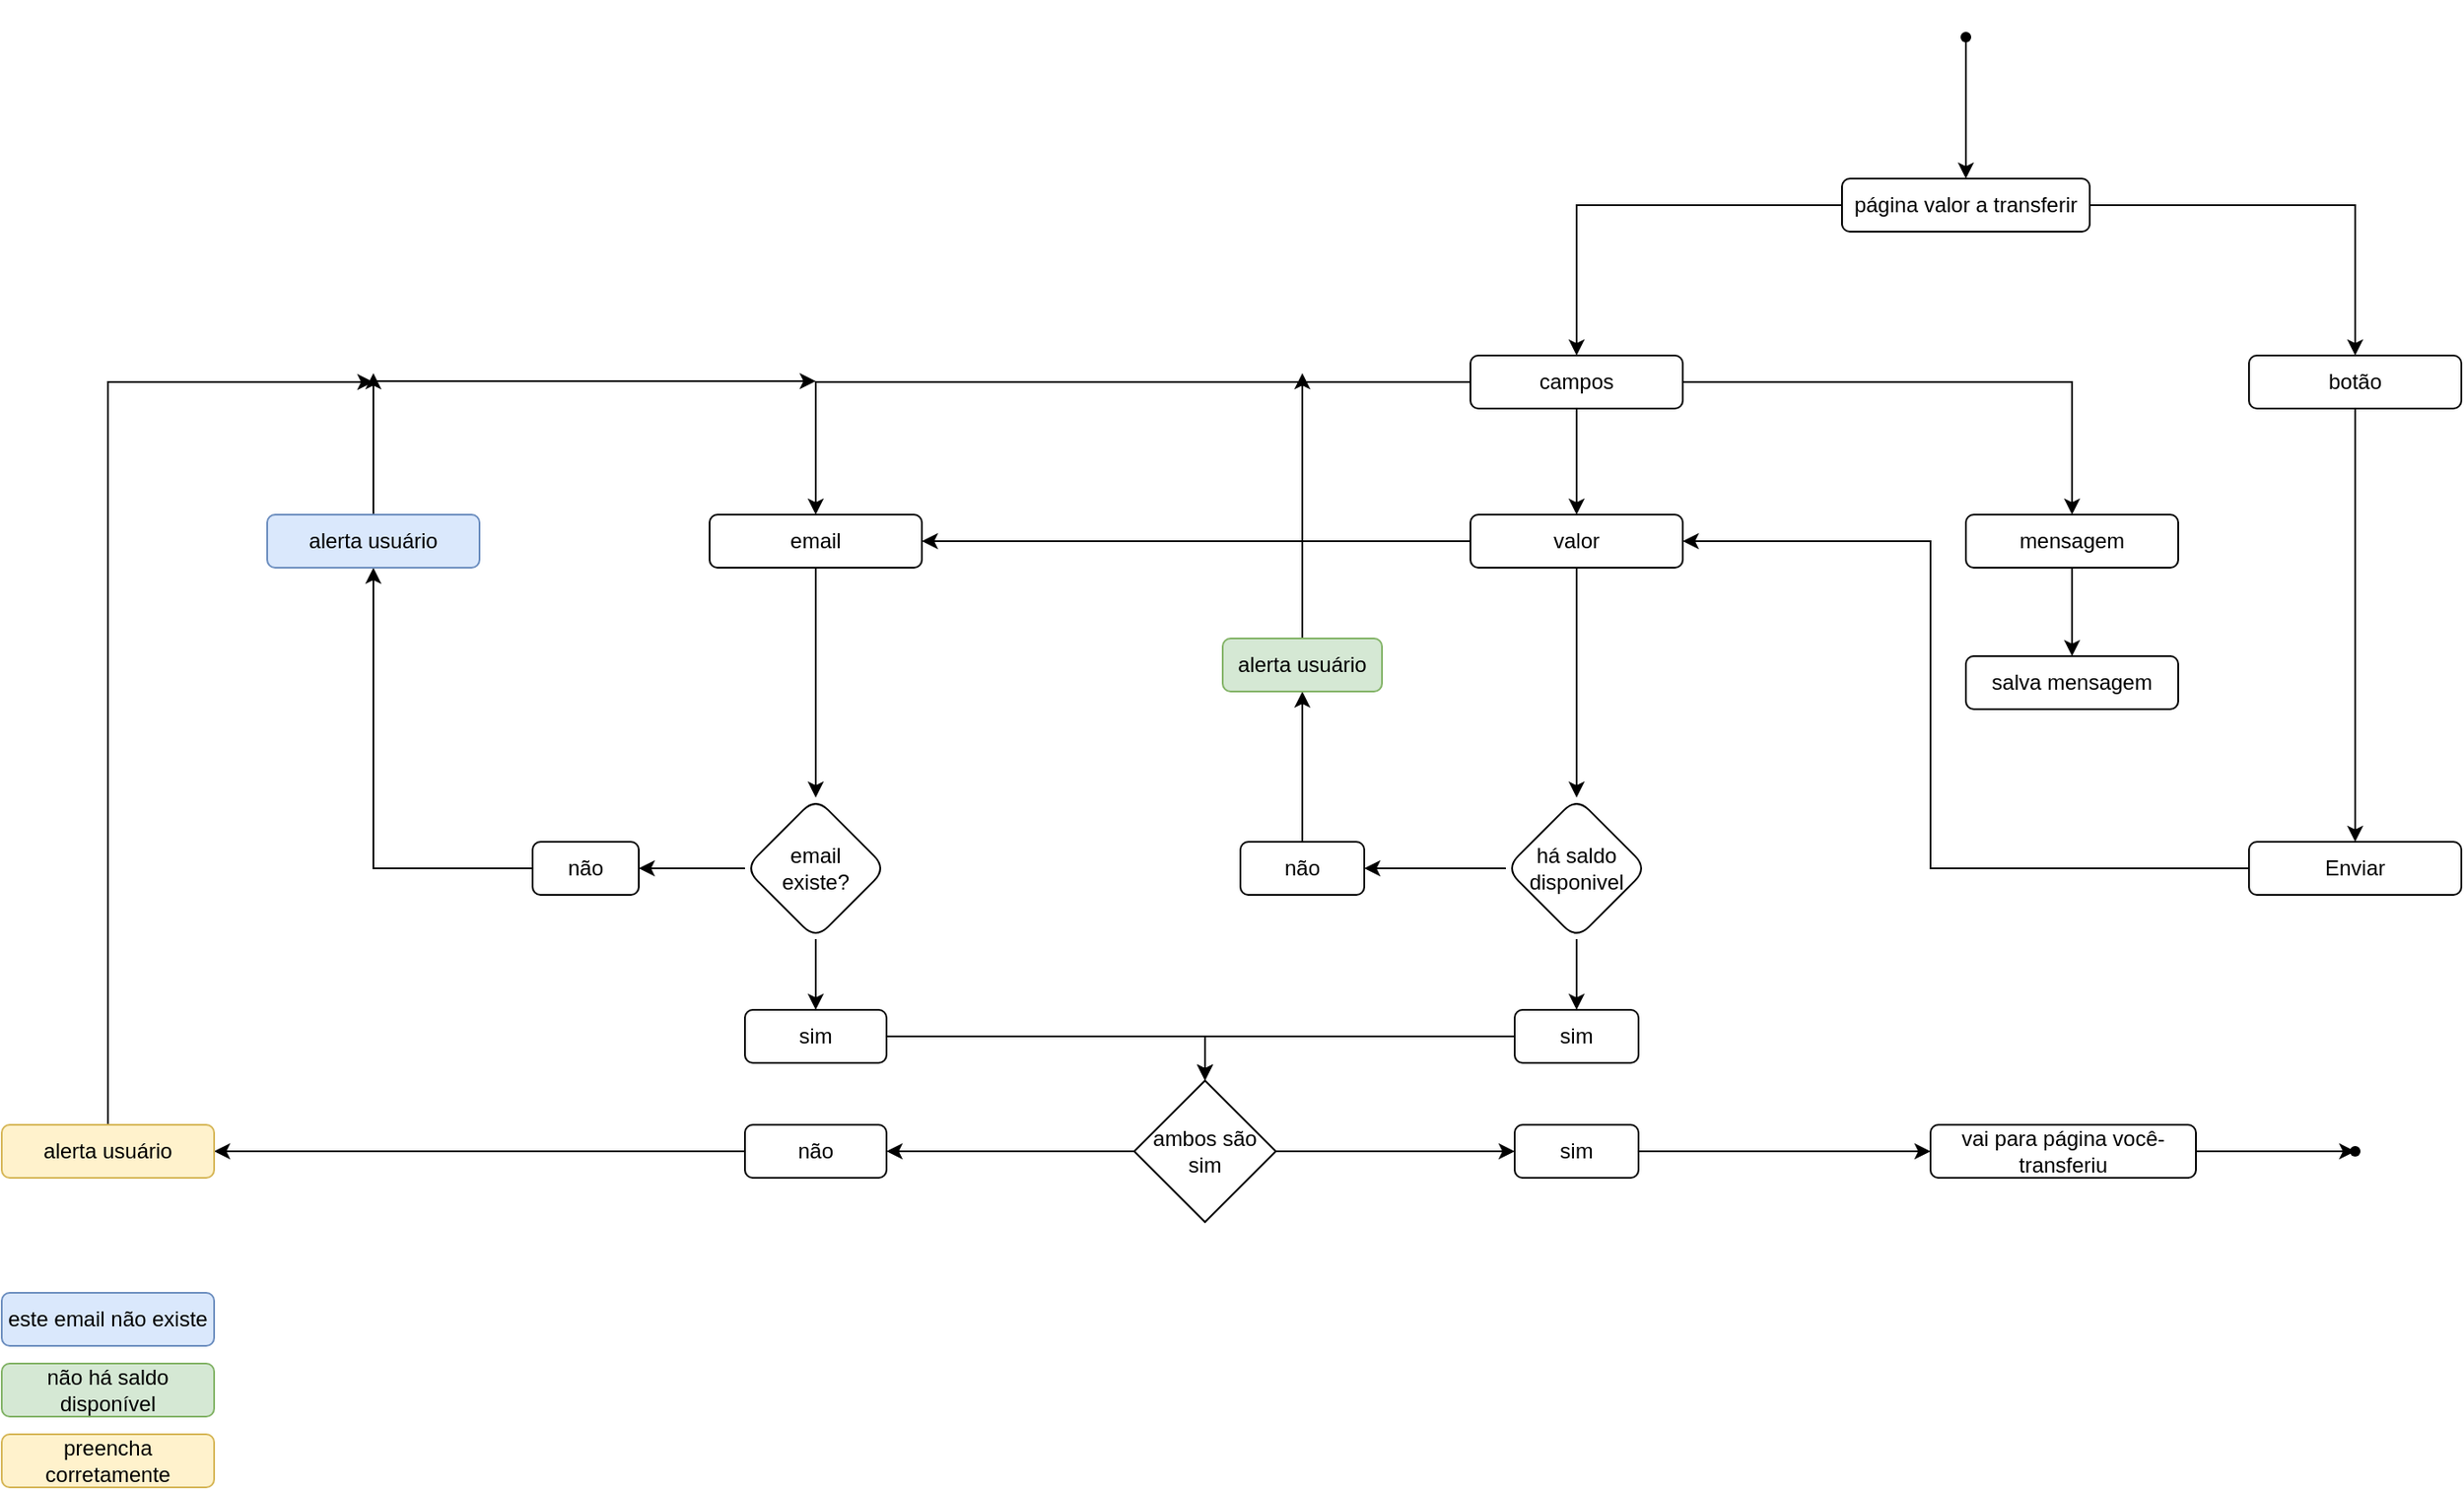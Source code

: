 <mxfile version="15.2.7" type="device"><diagram id="9EInqfatYA5rVw2SgqGv" name="Página-1"><mxGraphModel dx="1689" dy="1679" grid="1" gridSize="10" guides="1" tooltips="1" connect="1" arrows="1" fold="1" page="1" pageScale="1" pageWidth="827" pageHeight="1169" math="0" shadow="0"><root><mxCell id="0"/><mxCell id="1" parent="0"/><mxCell id="oci9dmfZmiSPiVmQ-FfD-3" value="" style="edgeStyle=orthogonalEdgeStyle;rounded=0;orthogonalLoop=1;jettySize=auto;html=1;" edge="1" parent="1" source="oci9dmfZmiSPiVmQ-FfD-1" target="oci9dmfZmiSPiVmQ-FfD-2"><mxGeometry relative="1" as="geometry"/></mxCell><mxCell id="oci9dmfZmiSPiVmQ-FfD-5" value="" style="edgeStyle=orthogonalEdgeStyle;rounded=0;orthogonalLoop=1;jettySize=auto;html=1;" edge="1" parent="1" source="oci9dmfZmiSPiVmQ-FfD-1" target="oci9dmfZmiSPiVmQ-FfD-4"><mxGeometry relative="1" as="geometry"/></mxCell><mxCell id="oci9dmfZmiSPiVmQ-FfD-7" value="" style="edgeStyle=orthogonalEdgeStyle;rounded=0;orthogonalLoop=1;jettySize=auto;html=1;" edge="1" parent="1" source="oci9dmfZmiSPiVmQ-FfD-1" target="oci9dmfZmiSPiVmQ-FfD-6"><mxGeometry relative="1" as="geometry"/></mxCell><mxCell id="oci9dmfZmiSPiVmQ-FfD-1" value="campos" style="rounded=1;whiteSpace=wrap;html=1;" vertex="1" parent="1"><mxGeometry x="260" y="80" width="120" height="30" as="geometry"/></mxCell><mxCell id="oci9dmfZmiSPiVmQ-FfD-18" value="" style="edgeStyle=orthogonalEdgeStyle;rounded=0;orthogonalLoop=1;jettySize=auto;html=1;" edge="1" parent="1" source="oci9dmfZmiSPiVmQ-FfD-2" target="oci9dmfZmiSPiVmQ-FfD-20"><mxGeometry relative="1" as="geometry"><mxPoint x="-110" y="280" as="targetPoint"/></mxGeometry></mxCell><mxCell id="oci9dmfZmiSPiVmQ-FfD-2" value="email" style="rounded=1;whiteSpace=wrap;html=1;" vertex="1" parent="1"><mxGeometry x="-170" y="170" width="120" height="30" as="geometry"/></mxCell><mxCell id="oci9dmfZmiSPiVmQ-FfD-27" value="" style="edgeStyle=orthogonalEdgeStyle;rounded=0;orthogonalLoop=1;jettySize=auto;html=1;" edge="1" parent="1" source="oci9dmfZmiSPiVmQ-FfD-4" target="oci9dmfZmiSPiVmQ-FfD-26"><mxGeometry relative="1" as="geometry"/></mxCell><mxCell id="oci9dmfZmiSPiVmQ-FfD-54" style="edgeStyle=orthogonalEdgeStyle;rounded=0;orthogonalLoop=1;jettySize=auto;html=1;entryX=1;entryY=0.5;entryDx=0;entryDy=0;" edge="1" parent="1" source="oci9dmfZmiSPiVmQ-FfD-4" target="oci9dmfZmiSPiVmQ-FfD-2"><mxGeometry relative="1" as="geometry"/></mxCell><mxCell id="oci9dmfZmiSPiVmQ-FfD-4" value="valor" style="rounded=1;whiteSpace=wrap;html=1;" vertex="1" parent="1"><mxGeometry x="260" y="170" width="120" height="30" as="geometry"/></mxCell><mxCell id="oci9dmfZmiSPiVmQ-FfD-34" value="" style="edgeStyle=orthogonalEdgeStyle;rounded=0;orthogonalLoop=1;jettySize=auto;html=1;" edge="1" parent="1" source="oci9dmfZmiSPiVmQ-FfD-6" target="oci9dmfZmiSPiVmQ-FfD-33"><mxGeometry relative="1" as="geometry"/></mxCell><mxCell id="oci9dmfZmiSPiVmQ-FfD-6" value="mensagem" style="whiteSpace=wrap;html=1;rounded=1;" vertex="1" parent="1"><mxGeometry x="540" y="170" width="120" height="30" as="geometry"/></mxCell><mxCell id="oci9dmfZmiSPiVmQ-FfD-9" style="edgeStyle=orthogonalEdgeStyle;rounded=0;orthogonalLoop=1;jettySize=auto;html=1;entryX=0.5;entryY=0;entryDx=0;entryDy=0;" edge="1" parent="1" source="oci9dmfZmiSPiVmQ-FfD-8" target="oci9dmfZmiSPiVmQ-FfD-1"><mxGeometry relative="1" as="geometry"/></mxCell><mxCell id="oci9dmfZmiSPiVmQ-FfD-12" style="edgeStyle=orthogonalEdgeStyle;rounded=0;orthogonalLoop=1;jettySize=auto;html=1;" edge="1" parent="1" source="oci9dmfZmiSPiVmQ-FfD-8" target="oci9dmfZmiSPiVmQ-FfD-14"><mxGeometry relative="1" as="geometry"><mxPoint x="760" y="60" as="targetPoint"/></mxGeometry></mxCell><mxCell id="oci9dmfZmiSPiVmQ-FfD-8" value="página valor a transferir" style="rounded=1;whiteSpace=wrap;html=1;" vertex="1" parent="1"><mxGeometry x="470" y="-20" width="140" height="30" as="geometry"/></mxCell><mxCell id="oci9dmfZmiSPiVmQ-FfD-11" style="edgeStyle=orthogonalEdgeStyle;rounded=0;orthogonalLoop=1;jettySize=auto;html=1;entryX=0.5;entryY=0;entryDx=0;entryDy=0;" edge="1" parent="1" source="oci9dmfZmiSPiVmQ-FfD-10" target="oci9dmfZmiSPiVmQ-FfD-8"><mxGeometry relative="1" as="geometry"/></mxCell><mxCell id="oci9dmfZmiSPiVmQ-FfD-10" value="" style="shape=waypoint;sketch=0;fillStyle=solid;size=6;pointerEvents=1;points=[];fillColor=none;resizable=0;rotatable=0;perimeter=centerPerimeter;snapToPoint=1;" vertex="1" parent="1"><mxGeometry x="520" y="-120" width="40" height="40" as="geometry"/></mxCell><mxCell id="oci9dmfZmiSPiVmQ-FfD-16" value="" style="edgeStyle=orthogonalEdgeStyle;rounded=0;orthogonalLoop=1;jettySize=auto;html=1;" edge="1" parent="1" source="oci9dmfZmiSPiVmQ-FfD-14" target="oci9dmfZmiSPiVmQ-FfD-15"><mxGeometry relative="1" as="geometry"/></mxCell><mxCell id="oci9dmfZmiSPiVmQ-FfD-14" value="botão" style="rounded=1;whiteSpace=wrap;html=1;" vertex="1" parent="1"><mxGeometry x="700" y="80" width="120" height="30" as="geometry"/></mxCell><mxCell id="oci9dmfZmiSPiVmQ-FfD-51" style="edgeStyle=orthogonalEdgeStyle;rounded=0;orthogonalLoop=1;jettySize=auto;html=1;entryX=1;entryY=0.5;entryDx=0;entryDy=0;" edge="1" parent="1" source="oci9dmfZmiSPiVmQ-FfD-15" target="oci9dmfZmiSPiVmQ-FfD-4"><mxGeometry relative="1" as="geometry"><Array as="points"><mxPoint x="520" y="370"/><mxPoint x="520" y="185"/></Array></mxGeometry></mxCell><mxCell id="oci9dmfZmiSPiVmQ-FfD-15" value="Enviar" style="rounded=1;whiteSpace=wrap;html=1;" vertex="1" parent="1"><mxGeometry x="700" y="355" width="120" height="30" as="geometry"/></mxCell><mxCell id="oci9dmfZmiSPiVmQ-FfD-23" value="" style="edgeStyle=orthogonalEdgeStyle;rounded=0;orthogonalLoop=1;jettySize=auto;html=1;" edge="1" parent="1" source="oci9dmfZmiSPiVmQ-FfD-20" target="oci9dmfZmiSPiVmQ-FfD-22"><mxGeometry relative="1" as="geometry"/></mxCell><mxCell id="oci9dmfZmiSPiVmQ-FfD-25" value="" style="edgeStyle=orthogonalEdgeStyle;rounded=0;orthogonalLoop=1;jettySize=auto;html=1;" edge="1" parent="1" source="oci9dmfZmiSPiVmQ-FfD-20" target="oci9dmfZmiSPiVmQ-FfD-24"><mxGeometry relative="1" as="geometry"/></mxCell><mxCell id="oci9dmfZmiSPiVmQ-FfD-20" value="email &lt;br&gt;existe?" style="rhombus;whiteSpace=wrap;html=1;rounded=1;" vertex="1" parent="1"><mxGeometry x="-150" y="330" width="80" height="80" as="geometry"/></mxCell><mxCell id="oci9dmfZmiSPiVmQ-FfD-36" style="edgeStyle=orthogonalEdgeStyle;rounded=0;orthogonalLoop=1;jettySize=auto;html=1;" edge="1" parent="1" source="oci9dmfZmiSPiVmQ-FfD-22" target="oci9dmfZmiSPiVmQ-FfD-37"><mxGeometry relative="1" as="geometry"><mxPoint x="-360" y="200" as="targetPoint"/></mxGeometry></mxCell><mxCell id="oci9dmfZmiSPiVmQ-FfD-22" value="não" style="whiteSpace=wrap;html=1;rounded=1;" vertex="1" parent="1"><mxGeometry x="-270" y="355" width="60" height="30" as="geometry"/></mxCell><mxCell id="oci9dmfZmiSPiVmQ-FfD-58" style="edgeStyle=orthogonalEdgeStyle;rounded=0;orthogonalLoop=1;jettySize=auto;html=1;entryX=0.5;entryY=0;entryDx=0;entryDy=0;" edge="1" parent="1" source="oci9dmfZmiSPiVmQ-FfD-24" target="oci9dmfZmiSPiVmQ-FfD-55"><mxGeometry relative="1" as="geometry"/></mxCell><mxCell id="oci9dmfZmiSPiVmQ-FfD-24" value="sim" style="whiteSpace=wrap;html=1;rounded=1;" vertex="1" parent="1"><mxGeometry x="-150" y="450" width="80" height="30" as="geometry"/></mxCell><mxCell id="oci9dmfZmiSPiVmQ-FfD-29" value="" style="edgeStyle=orthogonalEdgeStyle;rounded=0;orthogonalLoop=1;jettySize=auto;html=1;" edge="1" parent="1" source="oci9dmfZmiSPiVmQ-FfD-26" target="oci9dmfZmiSPiVmQ-FfD-28"><mxGeometry relative="1" as="geometry"/></mxCell><mxCell id="oci9dmfZmiSPiVmQ-FfD-32" value="" style="edgeStyle=orthogonalEdgeStyle;rounded=0;orthogonalLoop=1;jettySize=auto;html=1;entryX=1;entryY=0.5;entryDx=0;entryDy=0;" edge="1" parent="1" source="oci9dmfZmiSPiVmQ-FfD-26" target="oci9dmfZmiSPiVmQ-FfD-31"><mxGeometry relative="1" as="geometry"><mxPoint x="250" y="370" as="targetPoint"/></mxGeometry></mxCell><mxCell id="oci9dmfZmiSPiVmQ-FfD-26" value="há saldo disponivel" style="rhombus;whiteSpace=wrap;html=1;rounded=1;" vertex="1" parent="1"><mxGeometry x="280" y="330" width="80" height="80" as="geometry"/></mxCell><mxCell id="oci9dmfZmiSPiVmQ-FfD-56" style="edgeStyle=orthogonalEdgeStyle;rounded=0;orthogonalLoop=1;jettySize=auto;html=1;entryX=0.5;entryY=0;entryDx=0;entryDy=0;" edge="1" parent="1" source="oci9dmfZmiSPiVmQ-FfD-28" target="oci9dmfZmiSPiVmQ-FfD-55"><mxGeometry relative="1" as="geometry"/></mxCell><mxCell id="oci9dmfZmiSPiVmQ-FfD-28" value="sim" style="whiteSpace=wrap;html=1;rounded=1;" vertex="1" parent="1"><mxGeometry x="285" y="450" width="70" height="30" as="geometry"/></mxCell><mxCell id="oci9dmfZmiSPiVmQ-FfD-44" value="" style="edgeStyle=orthogonalEdgeStyle;rounded=0;orthogonalLoop=1;jettySize=auto;html=1;" edge="1" parent="1" source="oci9dmfZmiSPiVmQ-FfD-31" target="oci9dmfZmiSPiVmQ-FfD-43"><mxGeometry relative="1" as="geometry"/></mxCell><mxCell id="oci9dmfZmiSPiVmQ-FfD-31" value="não" style="whiteSpace=wrap;html=1;rounded=1;" vertex="1" parent="1"><mxGeometry x="130" y="355" width="70" height="30" as="geometry"/></mxCell><mxCell id="oci9dmfZmiSPiVmQ-FfD-33" value="salva mensagem" style="whiteSpace=wrap;html=1;rounded=1;" vertex="1" parent="1"><mxGeometry x="540" y="250" width="120" height="30" as="geometry"/></mxCell><mxCell id="oci9dmfZmiSPiVmQ-FfD-41" style="edgeStyle=orthogonalEdgeStyle;rounded=0;orthogonalLoop=1;jettySize=auto;html=1;" edge="1" parent="1" source="oci9dmfZmiSPiVmQ-FfD-37"><mxGeometry relative="1" as="geometry"><mxPoint x="-360" y="90" as="targetPoint"/></mxGeometry></mxCell><mxCell id="oci9dmfZmiSPiVmQ-FfD-37" value="alerta usuário" style="rounded=1;whiteSpace=wrap;html=1;fillColor=#dae8fc;strokeColor=#6c8ebf;" vertex="1" parent="1"><mxGeometry x="-420" y="170" width="120" height="30" as="geometry"/></mxCell><mxCell id="oci9dmfZmiSPiVmQ-FfD-42" value="" style="endArrow=classic;html=1;" edge="1" parent="1"><mxGeometry width="50" height="50" relative="1" as="geometry"><mxPoint x="-360" y="94.5" as="sourcePoint"/><mxPoint x="-110" y="94.5" as="targetPoint"/></mxGeometry></mxCell><mxCell id="oci9dmfZmiSPiVmQ-FfD-46" style="edgeStyle=orthogonalEdgeStyle;rounded=0;orthogonalLoop=1;jettySize=auto;html=1;" edge="1" parent="1" source="oci9dmfZmiSPiVmQ-FfD-43"><mxGeometry relative="1" as="geometry"><mxPoint x="165" y="90" as="targetPoint"/></mxGeometry></mxCell><mxCell id="oci9dmfZmiSPiVmQ-FfD-43" value="alerta usuário" style="whiteSpace=wrap;html=1;rounded=1;fillColor=#d5e8d4;strokeColor=#82b366;" vertex="1" parent="1"><mxGeometry x="120" y="240" width="90" height="30" as="geometry"/></mxCell><mxCell id="oci9dmfZmiSPiVmQ-FfD-47" value="este email não existe" style="rounded=1;whiteSpace=wrap;html=1;fillColor=#dae8fc;strokeColor=#6c8ebf;" vertex="1" parent="1"><mxGeometry x="-570" y="610" width="120" height="30" as="geometry"/></mxCell><mxCell id="oci9dmfZmiSPiVmQ-FfD-48" value="não há saldo disponível" style="rounded=1;whiteSpace=wrap;html=1;fillColor=#d5e8d4;strokeColor=#82b366;" vertex="1" parent="1"><mxGeometry x="-570" y="650" width="120" height="30" as="geometry"/></mxCell><mxCell id="oci9dmfZmiSPiVmQ-FfD-64" style="edgeStyle=orthogonalEdgeStyle;rounded=0;orthogonalLoop=1;jettySize=auto;html=1;entryX=1;entryY=0.5;entryDx=0;entryDy=0;" edge="1" parent="1" source="oci9dmfZmiSPiVmQ-FfD-55" target="oci9dmfZmiSPiVmQ-FfD-62"><mxGeometry relative="1" as="geometry"><mxPoint x="-40" y="580" as="targetPoint"/></mxGeometry></mxCell><mxCell id="oci9dmfZmiSPiVmQ-FfD-77" style="edgeStyle=orthogonalEdgeStyle;rounded=0;orthogonalLoop=1;jettySize=auto;html=1;" edge="1" parent="1" source="oci9dmfZmiSPiVmQ-FfD-55" target="oci9dmfZmiSPiVmQ-FfD-78"><mxGeometry relative="1" as="geometry"><mxPoint x="280" y="530" as="targetPoint"/></mxGeometry></mxCell><mxCell id="oci9dmfZmiSPiVmQ-FfD-55" value="ambos são&lt;br&gt;sim" style="rhombus;whiteSpace=wrap;html=1;" vertex="1" parent="1"><mxGeometry x="70" y="490" width="80" height="80" as="geometry"/></mxCell><mxCell id="oci9dmfZmiSPiVmQ-FfD-67" value="" style="edgeStyle=orthogonalEdgeStyle;rounded=0;orthogonalLoop=1;jettySize=auto;html=1;" edge="1" parent="1" source="oci9dmfZmiSPiVmQ-FfD-62" target="oci9dmfZmiSPiVmQ-FfD-66"><mxGeometry relative="1" as="geometry"/></mxCell><mxCell id="oci9dmfZmiSPiVmQ-FfD-62" value="não" style="rounded=1;whiteSpace=wrap;html=1;" vertex="1" parent="1"><mxGeometry x="-150" y="515" width="80" height="30" as="geometry"/></mxCell><mxCell id="oci9dmfZmiSPiVmQ-FfD-74" style="edgeStyle=orthogonalEdgeStyle;rounded=0;orthogonalLoop=1;jettySize=auto;html=1;exitX=0.5;exitY=0.167;exitDx=0;exitDy=0;exitPerimeter=0;" edge="1" parent="1" source="oci9dmfZmiSPiVmQ-FfD-66"><mxGeometry relative="1" as="geometry"><mxPoint x="-360" y="95" as="targetPoint"/><mxPoint x="-510" y="510" as="sourcePoint"/><Array as="points"><mxPoint x="-510" y="95"/></Array></mxGeometry></mxCell><mxCell id="oci9dmfZmiSPiVmQ-FfD-66" value="alerta usuário" style="rounded=1;whiteSpace=wrap;html=1;fillColor=#fff2cc;strokeColor=#d6b656;" vertex="1" parent="1"><mxGeometry x="-570" y="515" width="120" height="30" as="geometry"/></mxCell><mxCell id="oci9dmfZmiSPiVmQ-FfD-75" value="preencha corretamente" style="rounded=1;whiteSpace=wrap;html=1;fillColor=#fff2cc;strokeColor=#d6b656;" vertex="1" parent="1"><mxGeometry x="-570" y="690" width="120" height="30" as="geometry"/></mxCell><mxCell id="oci9dmfZmiSPiVmQ-FfD-80" value="" style="edgeStyle=orthogonalEdgeStyle;rounded=0;orthogonalLoop=1;jettySize=auto;html=1;" edge="1" parent="1" source="oci9dmfZmiSPiVmQ-FfD-78" target="oci9dmfZmiSPiVmQ-FfD-79"><mxGeometry relative="1" as="geometry"/></mxCell><mxCell id="oci9dmfZmiSPiVmQ-FfD-78" value="sim" style="rounded=1;whiteSpace=wrap;html=1;" vertex="1" parent="1"><mxGeometry x="285" y="515" width="70" height="30" as="geometry"/></mxCell><mxCell id="oci9dmfZmiSPiVmQ-FfD-83" style="edgeStyle=orthogonalEdgeStyle;rounded=0;orthogonalLoop=1;jettySize=auto;html=1;entryX=0.646;entryY=0.567;entryDx=0;entryDy=0;entryPerimeter=0;" edge="1" parent="1" source="oci9dmfZmiSPiVmQ-FfD-79" target="oci9dmfZmiSPiVmQ-FfD-82"><mxGeometry relative="1" as="geometry"/></mxCell><mxCell id="oci9dmfZmiSPiVmQ-FfD-79" value="vai para página você-transferiu" style="rounded=1;whiteSpace=wrap;html=1;" vertex="1" parent="1"><mxGeometry x="520" y="515" width="150" height="30" as="geometry"/></mxCell><mxCell id="oci9dmfZmiSPiVmQ-FfD-82" value="" style="shape=waypoint;sketch=0;fillStyle=solid;size=6;pointerEvents=1;points=[];fillColor=none;resizable=0;rotatable=0;perimeter=centerPerimeter;snapToPoint=1;" vertex="1" parent="1"><mxGeometry x="740" y="510" width="40" height="40" as="geometry"/></mxCell></root></mxGraphModel></diagram></mxfile>